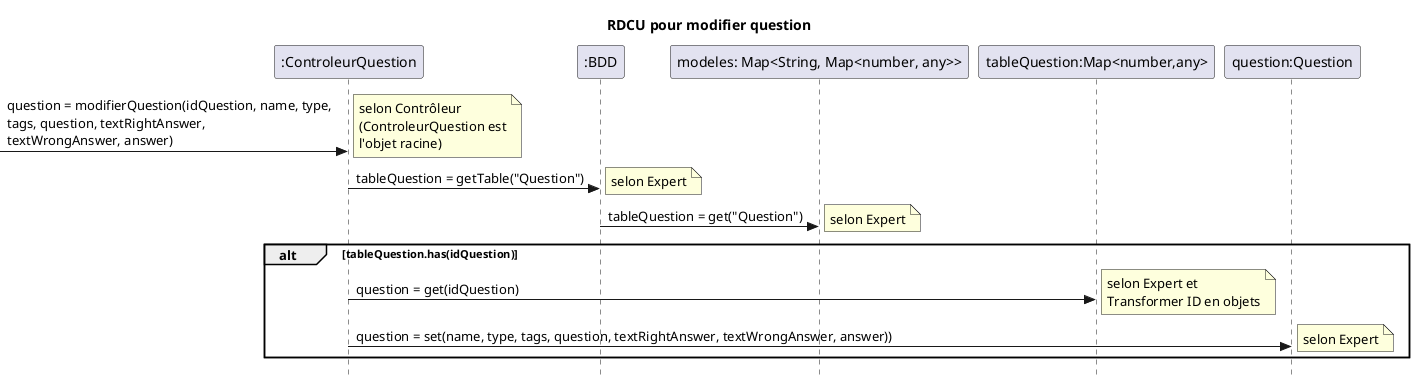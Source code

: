 @startuml
skinparam style strictuml
skinparam defaultfontname Verdana
title RDCU pour <b>modifier question</b>
participant ":ControleurQuestion" as cq
participant ":BDD" as bdd
participant "modeles: Map<String, Map<number, any>>" as modeles
participant "tableQuestion:Map<number,any>" as tableQuestion
participant "question:Question" as question

->cq : question = modifierQuestion(idQuestion, name, type,\ntags, question, textRightAnswer,\ntextWrongAnswer, answer)
note right : selon Contrôleur\n(ControleurQuestion est\nl'objet racine)

' cq -> bdd : afficherValeursQuestionASupprimer()
' note right : Selon Expert

cq -> bdd : tableQuestion = getTable("Question")
note right : selon Expert

bdd -> modeles : tableQuestion = get("Question")
note right : selon Expert

alt tableQuestion.has(idQuestion)
    cq -> tableQuestion : question = get(idQuestion)
        note right : selon Expert et\nTransformer ID en objets
    cq -> question : question = set(name, type, tags, question, textRightAnswer, textWrongAnswer, answer))
    note right : selon Expert
end alt

@enduml